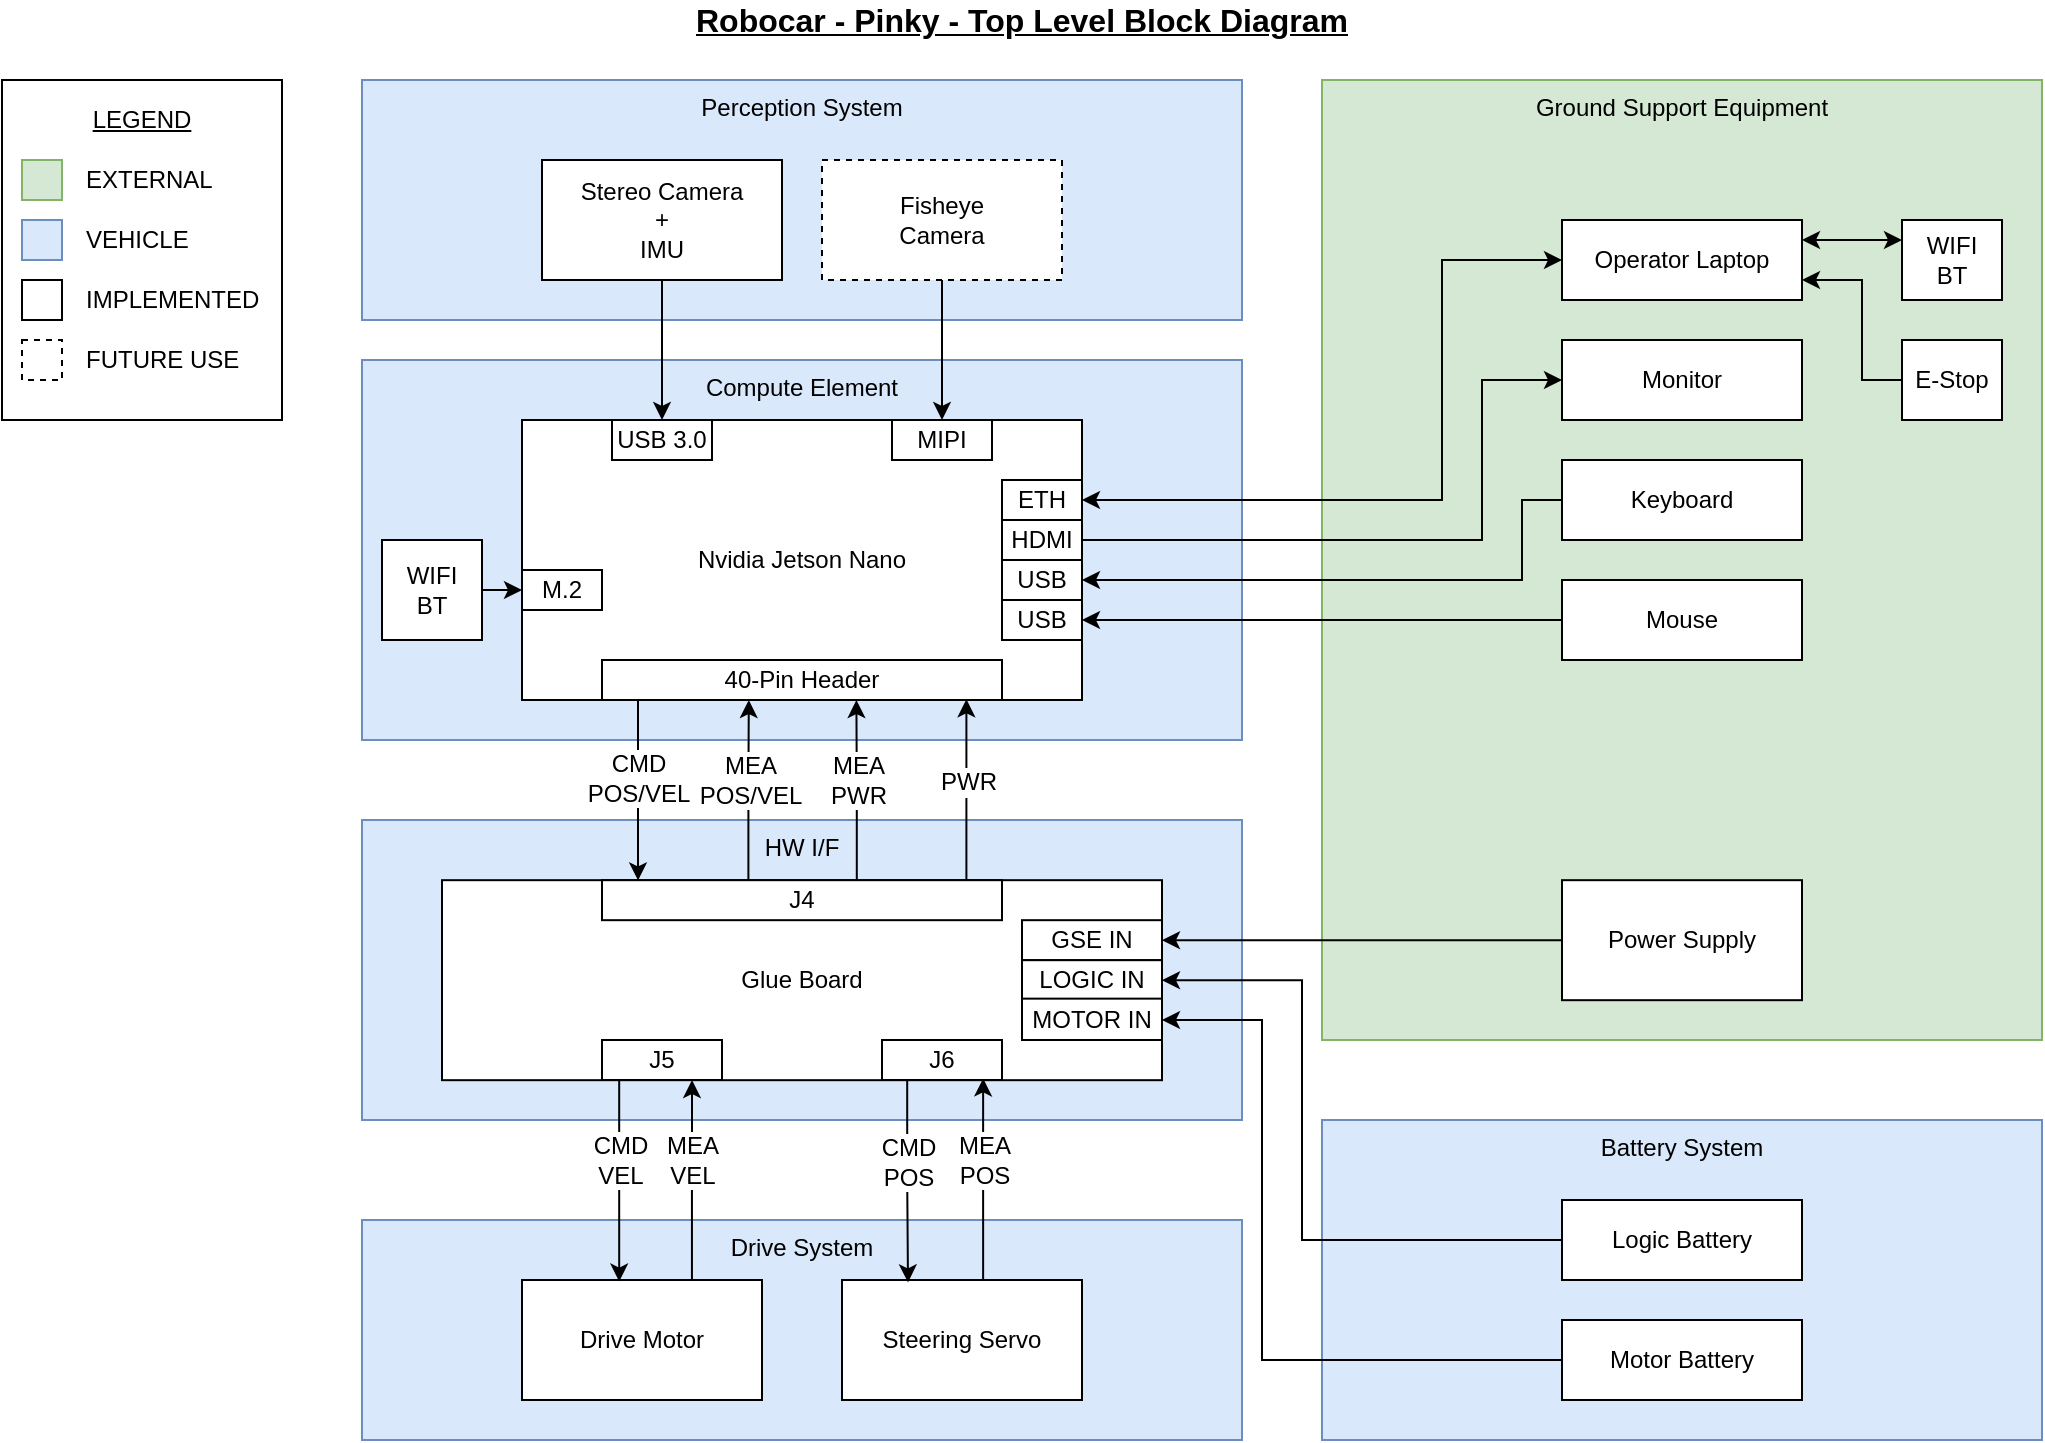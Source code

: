 <mxfile version="12.5.3" type="device"><diagram id="cub4l3dRgnappFqSqvj4" name="1 - Top Level"><mxGraphModel dx="1301" dy="1059" grid="1" gridSize="10" guides="1" tooltips="1" connect="1" arrows="1" fold="1" page="1" pageScale="1" pageWidth="1700" pageHeight="1100" math="0" shadow="0"><root><mxCell id="0"/><mxCell id="1" parent="0"/><mxCell id="SpVLSacBy3mJhvnnZHXy-24" value="" style="rounded=0;whiteSpace=wrap;html=1;align=center;" parent="1" vertex="1"><mxGeometry x="180" y="120" width="140" height="170" as="geometry"/></mxCell><mxCell id="w4hsYRaryRHuDGo4afRQ-10" value="HW I/F" style="rounded=0;whiteSpace=wrap;html=1;fillColor=#dae8fc;strokeColor=#6c8ebf;verticalAlign=top;align=center;" parent="1" vertex="1"><mxGeometry x="360" y="490" width="440" height="150" as="geometry"/></mxCell><mxCell id="JcmoGKXpvcpSXVwlVo32-1" value="Perception System" style="rounded=0;whiteSpace=wrap;html=1;fillColor=#dae8fc;strokeColor=#6c8ebf;verticalAlign=top;align=center;" parent="1" vertex="1"><mxGeometry x="360" y="120" width="440" height="120" as="geometry"/></mxCell><mxCell id="JcmoGKXpvcpSXVwlVo32-3" value="Compute Element" style="rounded=0;whiteSpace=wrap;html=1;fillColor=#dae8fc;strokeColor=#6c8ebf;verticalAlign=top;align=center;" parent="1" vertex="1"><mxGeometry x="360" y="260" width="440" height="190" as="geometry"/></mxCell><mxCell id="JcmoGKXpvcpSXVwlVo32-4" value="Drive System" style="rounded=0;whiteSpace=wrap;html=1;fillColor=#dae8fc;strokeColor=#6c8ebf;verticalAlign=top;align=center;" parent="1" vertex="1"><mxGeometry x="360" y="690" width="440" height="110" as="geometry"/></mxCell><mxCell id="w4hsYRaryRHuDGo4afRQ-1" value="Ground Support Equipment" style="rounded=0;whiteSpace=wrap;html=1;fillColor=#d5e8d4;strokeColor=#82b366;verticalAlign=top;" parent="1" vertex="1"><mxGeometry x="840" y="120" width="360" height="480" as="geometry"/></mxCell><mxCell id="w4hsYRaryRHuDGo4afRQ-5" style="edgeStyle=orthogonalEdgeStyle;rounded=0;orthogonalLoop=1;jettySize=auto;html=1;exitX=0.5;exitY=1;exitDx=0;exitDy=0;entryX=0.25;entryY=0;entryDx=0;entryDy=0;" parent="1" source="w4hsYRaryRHuDGo4afRQ-2" target="w4hsYRaryRHuDGo4afRQ-4" edge="1"><mxGeometry relative="1" as="geometry"/></mxCell><mxCell id="w4hsYRaryRHuDGo4afRQ-2" value="Stereo Camera&lt;br&gt;+&lt;br&gt;IMU" style="rounded=0;whiteSpace=wrap;html=1;" parent="1" vertex="1"><mxGeometry x="450" y="160" width="120" height="60" as="geometry"/></mxCell><mxCell id="w4hsYRaryRHuDGo4afRQ-6" style="edgeStyle=orthogonalEdgeStyle;rounded=0;orthogonalLoop=1;jettySize=auto;html=1;exitX=0.5;exitY=1;exitDx=0;exitDy=0;entryX=0.75;entryY=0;entryDx=0;entryDy=0;" parent="1" source="w4hsYRaryRHuDGo4afRQ-3" target="w4hsYRaryRHuDGo4afRQ-4" edge="1"><mxGeometry relative="1" as="geometry"/></mxCell><mxCell id="w4hsYRaryRHuDGo4afRQ-3" value="Fisheye&lt;br&gt;Camera" style="rounded=0;whiteSpace=wrap;html=1;align=center;dashed=1;" parent="1" vertex="1"><mxGeometry x="590" y="160" width="120" height="60" as="geometry"/></mxCell><mxCell id="w4hsYRaryRHuDGo4afRQ-17" style="edgeStyle=orthogonalEdgeStyle;rounded=0;orthogonalLoop=1;jettySize=auto;html=1;exitX=0.09;exitY=0.99;exitDx=0;exitDy=0;entryX=0.09;entryY=0.005;entryDx=0;entryDy=0;exitPerimeter=0;entryPerimeter=0;" parent="1" source="w4hsYRaryRHuDGo4afRQ-43" target="SpVLSacBy3mJhvnnZHXy-7" edge="1"><mxGeometry relative="1" as="geometry"/></mxCell><mxCell id="w4hsYRaryRHuDGo4afRQ-29" value="CMD&lt;br&gt;POS/VEL" style="text;html=1;align=center;verticalAlign=middle;resizable=0;points=[];;labelBackgroundColor=#ffffff;" parent="w4hsYRaryRHuDGo4afRQ-17" vertex="1" connectable="0"><mxGeometry x="-0.233" y="-2" relative="1" as="geometry"><mxPoint x="2" y="4.79" as="offset"/></mxGeometry></mxCell><mxCell id="w4hsYRaryRHuDGo4afRQ-4" value="Nvidia Jetson Nano" style="rounded=0;whiteSpace=wrap;html=1;fillColor=#ffffff;" parent="1" vertex="1"><mxGeometry x="440" y="290" width="280" height="140" as="geometry"/></mxCell><mxCell id="w4hsYRaryRHuDGo4afRQ-18" style="edgeStyle=orthogonalEdgeStyle;rounded=0;orthogonalLoop=1;jettySize=auto;html=1;exitX=0.366;exitY=-0.02;exitDx=0;exitDy=0;exitPerimeter=0;entryX=0.367;entryY=1;entryDx=0;entryDy=0;entryPerimeter=0;" parent="1" source="SpVLSacBy3mJhvnnZHXy-7" target="w4hsYRaryRHuDGo4afRQ-43" edge="1"><mxGeometry relative="1" as="geometry"><mxPoint x="550" y="430" as="targetPoint"/></mxGeometry></mxCell><mxCell id="w4hsYRaryRHuDGo4afRQ-30" value="MEA&lt;br&gt;POS/VEL" style="text;html=1;align=center;verticalAlign=middle;resizable=0;points=[];;labelBackgroundColor=#ffffff;" parent="w4hsYRaryRHuDGo4afRQ-18" vertex="1" connectable="0"><mxGeometry x="0.367" y="-1" relative="1" as="geometry"><mxPoint x="-1" y="11.69" as="offset"/></mxGeometry></mxCell><mxCell id="w4hsYRaryRHuDGo4afRQ-12" value="Glue Board" style="rounded=0;whiteSpace=wrap;html=1;align=center;" parent="1" vertex="1"><mxGeometry x="400" y="520.09" width="360" height="100" as="geometry"/></mxCell><mxCell id="w4hsYRaryRHuDGo4afRQ-13" value="Drive Motor" style="rounded=0;whiteSpace=wrap;html=1;align=center;" parent="1" vertex="1"><mxGeometry x="440" y="720" width="120" height="60" as="geometry"/></mxCell><mxCell id="w4hsYRaryRHuDGo4afRQ-14" value="Steering Servo" style="rounded=0;whiteSpace=wrap;html=1;align=center;" parent="1" vertex="1"><mxGeometry x="600" y="720" width="120" height="60" as="geometry"/></mxCell><mxCell id="w4hsYRaryRHuDGo4afRQ-20" style="edgeStyle=orthogonalEdgeStyle;rounded=0;orthogonalLoop=1;jettySize=auto;html=1;entryX=0.275;entryY=0.02;entryDx=0;entryDy=0;startArrow=none;startFill=0;entryPerimeter=0;exitX=0.21;exitY=1;exitDx=0;exitDy=0;exitPerimeter=0;" parent="1" source="SpVLSacBy3mJhvnnZHXy-9" target="w4hsYRaryRHuDGo4afRQ-14" edge="1"><mxGeometry relative="1" as="geometry"><mxPoint x="639.587" y="579.257" as="sourcePoint"/><mxPoint x="639.587" y="680.09" as="targetPoint"/></mxGeometry></mxCell><mxCell id="w4hsYRaryRHuDGo4afRQ-23" value="CMD&lt;br&gt;POS" style="text;html=1;align=center;verticalAlign=middle;resizable=0;points=[];;labelBackgroundColor=#ffffff;" parent="w4hsYRaryRHuDGo4afRQ-20" vertex="1" connectable="0"><mxGeometry x="-0.223" y="-3" relative="1" as="geometry"><mxPoint x="3" y="1.5" as="offset"/></mxGeometry></mxCell><mxCell id="w4hsYRaryRHuDGo4afRQ-21" style="edgeStyle=orthogonalEdgeStyle;rounded=0;orthogonalLoop=1;jettySize=auto;html=1;exitX=0.843;exitY=0.96;exitDx=0;exitDy=0;entryX=0.588;entryY=0;entryDx=0;entryDy=0;startArrow=classic;startFill=1;endArrow=none;endFill=0;entryPerimeter=0;exitPerimeter=0;" parent="1" source="SpVLSacBy3mJhvnnZHXy-9" target="w4hsYRaryRHuDGo4afRQ-14" edge="1"><mxGeometry relative="1" as="geometry"><mxPoint x="679.587" y="580.923" as="sourcePoint"/><mxPoint x="679.587" y="679.257" as="targetPoint"/></mxGeometry></mxCell><mxCell id="w4hsYRaryRHuDGo4afRQ-24" value="MEA&lt;br&gt;POS" style="text;html=1;align=center;verticalAlign=middle;resizable=0;points=[];;labelBackgroundColor=#ffffff;" parent="w4hsYRaryRHuDGo4afRQ-21" vertex="1" connectable="0"><mxGeometry x="-0.254" y="2" relative="1" as="geometry"><mxPoint x="-2" y="3.2" as="offset"/></mxGeometry></mxCell><mxCell id="w4hsYRaryRHuDGo4afRQ-25" style="edgeStyle=orthogonalEdgeStyle;rounded=0;orthogonalLoop=1;jettySize=auto;html=1;entryX=0.405;entryY=0.013;entryDx=0;entryDy=0;startArrow=none;startFill=0;entryPerimeter=0;exitX=0.143;exitY=0.96;exitDx=0;exitDy=0;exitPerimeter=0;" parent="1" source="SpVLSacBy3mJhvnnZHXy-8" target="w4hsYRaryRHuDGo4afRQ-13" edge="1"><mxGeometry relative="1" as="geometry"><mxPoint x="479.587" y="579.257" as="sourcePoint"/><mxPoint x="479.587" y="680.09" as="targetPoint"/></mxGeometry></mxCell><mxCell id="w4hsYRaryRHuDGo4afRQ-26" value="CMD&lt;br&gt;VEL" style="text;html=1;align=center;verticalAlign=middle;resizable=0;points=[];;labelBackgroundColor=#ffffff;" parent="w4hsYRaryRHuDGo4afRQ-25" vertex="1" connectable="0"><mxGeometry x="-0.223" y="-3" relative="1" as="geometry"><mxPoint x="3" y="1.2" as="offset"/></mxGeometry></mxCell><mxCell id="w4hsYRaryRHuDGo4afRQ-27" style="edgeStyle=orthogonalEdgeStyle;rounded=0;orthogonalLoop=1;jettySize=auto;html=1;entryX=0.708;entryY=-0.007;entryDx=0;entryDy=0;startArrow=classic;startFill=1;endArrow=none;endFill=0;exitX=0.75;exitY=1;exitDx=0;exitDy=0;entryPerimeter=0;" parent="1" source="SpVLSacBy3mJhvnnZHXy-8" target="w4hsYRaryRHuDGo4afRQ-13" edge="1"><mxGeometry relative="1" as="geometry"><mxPoint x="520" y="619.09" as="sourcePoint"/><mxPoint x="519.587" y="679.257" as="targetPoint"/></mxGeometry></mxCell><mxCell id="w4hsYRaryRHuDGo4afRQ-28" value="MEA&lt;br&gt;VEL" style="text;html=1;align=center;verticalAlign=middle;resizable=0;points=[];;labelBackgroundColor=#ffffff;" parent="w4hsYRaryRHuDGo4afRQ-27" vertex="1" connectable="0"><mxGeometry x="-0.254" y="2" relative="1" as="geometry"><mxPoint x="-2" y="3.2" as="offset"/></mxGeometry></mxCell><mxCell id="w4hsYRaryRHuDGo4afRQ-31" style="edgeStyle=orthogonalEdgeStyle;rounded=0;orthogonalLoop=1;jettySize=auto;html=1;exitX=0.911;exitY=0.036;exitDx=0;exitDy=0;entryX=0.911;entryY=0.983;entryDx=0;entryDy=0;entryPerimeter=0;exitPerimeter=0;" parent="1" source="SpVLSacBy3mJhvnnZHXy-7" target="w4hsYRaryRHuDGo4afRQ-43" edge="1"><mxGeometry relative="1" as="geometry"><mxPoint x="659.667" y="489.667" as="sourcePoint"/><mxPoint x="659.667" y="389.667" as="targetPoint"/></mxGeometry></mxCell><mxCell id="w4hsYRaryRHuDGo4afRQ-32" value="PWR" style="text;html=1;align=center;verticalAlign=middle;resizable=0;points=[];;labelBackgroundColor=#ffffff;" parent="w4hsYRaryRHuDGo4afRQ-31" vertex="1" connectable="0"><mxGeometry x="0.367" y="-1" relative="1" as="geometry"><mxPoint x="-0.67" y="12.38" as="offset"/></mxGeometry></mxCell><mxCell id="w4hsYRaryRHuDGo4afRQ-35" value="USB 3.0" style="rounded=0;whiteSpace=wrap;html=1;" parent="1" vertex="1"><mxGeometry x="485" y="290" width="50" height="20" as="geometry"/></mxCell><mxCell id="w4hsYRaryRHuDGo4afRQ-38" value="MIPI" style="rounded=0;whiteSpace=wrap;html=1;" parent="1" vertex="1"><mxGeometry x="625" y="290" width="50" height="20" as="geometry"/></mxCell><mxCell id="w4hsYRaryRHuDGo4afRQ-40" style="edgeStyle=orthogonalEdgeStyle;rounded=0;orthogonalLoop=1;jettySize=auto;html=1;entryX=0.636;entryY=1;entryDx=0;entryDy=0;entryPerimeter=0;exitX=0.637;exitY=-0.024;exitDx=0;exitDy=0;exitPerimeter=0;" parent="1" source="SpVLSacBy3mJhvnnZHXy-7" target="w4hsYRaryRHuDGo4afRQ-43" edge="1"><mxGeometry relative="1" as="geometry"><mxPoint x="610" y="480" as="sourcePoint"/><mxPoint x="659.8" y="428.8" as="targetPoint"/></mxGeometry></mxCell><mxCell id="w4hsYRaryRHuDGo4afRQ-41" value="MEA&lt;br&gt;PWR" style="text;html=1;align=center;verticalAlign=middle;resizable=0;points=[];;labelBackgroundColor=#ffffff;" parent="w4hsYRaryRHuDGo4afRQ-40" vertex="1" connectable="0"><mxGeometry x="0.367" y="-1" relative="1" as="geometry"><mxPoint x="-0.67" y="11.69" as="offset"/></mxGeometry></mxCell><mxCell id="w4hsYRaryRHuDGo4afRQ-43" value="40-Pin Header" style="rounded=0;whiteSpace=wrap;html=1;" parent="1" vertex="1"><mxGeometry x="480" y="410" width="200" height="20" as="geometry"/></mxCell><mxCell id="w4hsYRaryRHuDGo4afRQ-48" value="Monitor" style="rounded=0;whiteSpace=wrap;html=1;align=center;" parent="1" vertex="1"><mxGeometry x="960" y="250" width="120" height="40" as="geometry"/></mxCell><mxCell id="w4hsYRaryRHuDGo4afRQ-49" value="Keyboard" style="rounded=0;whiteSpace=wrap;html=1;align=center;" parent="1" vertex="1"><mxGeometry x="960" y="310" width="120" height="40" as="geometry"/></mxCell><mxCell id="w4hsYRaryRHuDGo4afRQ-50" value="Mouse" style="rounded=0;whiteSpace=wrap;html=1;align=center;" parent="1" vertex="1"><mxGeometry x="960" y="370" width="120" height="40" as="geometry"/></mxCell><mxCell id="w4hsYRaryRHuDGo4afRQ-54" style="edgeStyle=orthogonalEdgeStyle;rounded=0;orthogonalLoop=1;jettySize=auto;html=1;exitX=1;exitY=0.5;exitDx=0;exitDy=0;entryX=0;entryY=0.5;entryDx=0;entryDy=0;startArrow=none;startFill=0;endArrow=classic;endFill=1;" parent="1" source="w4hsYRaryRHuDGo4afRQ-51" target="w4hsYRaryRHuDGo4afRQ-48" edge="1"><mxGeometry relative="1" as="geometry"><Array as="points"><mxPoint x="920" y="350"/><mxPoint x="920" y="270"/></Array></mxGeometry></mxCell><mxCell id="w4hsYRaryRHuDGo4afRQ-51" value="HDMI" style="rounded=0;whiteSpace=wrap;html=1;" parent="1" vertex="1"><mxGeometry x="680" y="340" width="40" height="20" as="geometry"/></mxCell><mxCell id="w4hsYRaryRHuDGo4afRQ-52" value="USB" style="rounded=0;whiteSpace=wrap;html=1;" parent="1" vertex="1"><mxGeometry x="680" y="360" width="40" height="20" as="geometry"/></mxCell><mxCell id="w4hsYRaryRHuDGo4afRQ-53" value="USB" style="rounded=0;whiteSpace=wrap;html=1;" parent="1" vertex="1"><mxGeometry x="680" y="380" width="40" height="20" as="geometry"/></mxCell><mxCell id="w4hsYRaryRHuDGo4afRQ-55" style="edgeStyle=orthogonalEdgeStyle;rounded=0;orthogonalLoop=1;jettySize=auto;html=1;exitX=1;exitY=0.5;exitDx=0;exitDy=0;entryX=0;entryY=0.5;entryDx=0;entryDy=0;startArrow=classic;startFill=1;endArrow=none;endFill=0;" parent="1" source="w4hsYRaryRHuDGo4afRQ-52" target="w4hsYRaryRHuDGo4afRQ-49" edge="1"><mxGeometry relative="1" as="geometry"><mxPoint x="729.828" y="364.862" as="sourcePoint"/><mxPoint x="889.828" y="480.034" as="targetPoint"/><Array as="points"><mxPoint x="940" y="370"/><mxPoint x="940" y="330"/></Array></mxGeometry></mxCell><mxCell id="w4hsYRaryRHuDGo4afRQ-56" style="edgeStyle=orthogonalEdgeStyle;rounded=0;orthogonalLoop=1;jettySize=auto;html=1;exitX=1;exitY=0.5;exitDx=0;exitDy=0;startArrow=classic;startFill=1;endArrow=none;endFill=0;entryX=0;entryY=0.5;entryDx=0;entryDy=0;" parent="1" source="w4hsYRaryRHuDGo4afRQ-53" target="w4hsYRaryRHuDGo4afRQ-50" edge="1"><mxGeometry relative="1" as="geometry"><mxPoint x="739.828" y="374.862" as="sourcePoint"/><mxPoint x="930" y="395" as="targetPoint"/><Array as="points"/></mxGeometry></mxCell><mxCell id="U71kryeQCE5qs3p10lXZ-1" style="edgeStyle=orthogonalEdgeStyle;rounded=0;orthogonalLoop=1;jettySize=auto;html=1;exitX=0;exitY=0.5;exitDx=0;exitDy=0;" edge="1" parent="1" source="w4hsYRaryRHuDGo4afRQ-57" target="SpVLSacBy3mJhvnnZHXy-10"><mxGeometry relative="1" as="geometry"/></mxCell><mxCell id="w4hsYRaryRHuDGo4afRQ-57" value="Power Supply" style="rounded=0;whiteSpace=wrap;html=1;align=center;" parent="1" vertex="1"><mxGeometry x="960" y="520.09" width="120" height="60" as="geometry"/></mxCell><mxCell id="w4hsYRaryRHuDGo4afRQ-60" value="Battery System" style="rounded=0;whiteSpace=wrap;html=1;fillColor=#dae8fc;strokeColor=#6c8ebf;verticalAlign=top;align=center;" parent="1" vertex="1"><mxGeometry x="840" y="640" width="360" height="160" as="geometry"/></mxCell><mxCell id="w4hsYRaryRHuDGo4afRQ-61" value="Logic Battery" style="rounded=0;whiteSpace=wrap;html=1;align=center;" parent="1" vertex="1"><mxGeometry x="960" y="680" width="120" height="40" as="geometry"/></mxCell><mxCell id="w4hsYRaryRHuDGo4afRQ-63" style="edgeStyle=orthogonalEdgeStyle;rounded=0;orthogonalLoop=1;jettySize=auto;html=1;exitX=1;exitY=0.5;exitDx=0;exitDy=0;entryX=0;entryY=0.5;entryDx=0;entryDy=0;startArrow=classic;startFill=1;endArrow=none;endFill=0;" parent="1" source="w4hsYRaryRHuDGo4afRQ-12" target="w4hsYRaryRHuDGo4afRQ-61" edge="1"><mxGeometry relative="1" as="geometry"><mxPoint x="719.667" y="585" as="sourcePoint"/><mxPoint x="940.172" y="559.345" as="targetPoint"/><Array as="points"><mxPoint x="830" y="570"/><mxPoint x="830" y="700"/></Array></mxGeometry></mxCell><mxCell id="w4hsYRaryRHuDGo4afRQ-66" value="Robocar - Pinky - Top Level Block Diagram" style="text;html=1;strokeColor=none;fillColor=none;align=center;verticalAlign=middle;whiteSpace=wrap;rounded=0;fontStyle=5;fontSize=16;" parent="1" vertex="1"><mxGeometry x="180" y="80" width="1020" height="20" as="geometry"/></mxCell><mxCell id="w4hsYRaryRHuDGo4afRQ-67" value="M.2" style="rounded=0;whiteSpace=wrap;html=1;" parent="1" vertex="1"><mxGeometry x="440" y="365" width="40" height="20" as="geometry"/></mxCell><mxCell id="w4hsYRaryRHuDGo4afRQ-68" value="WIFI&lt;br&gt;BT" style="rounded=0;whiteSpace=wrap;html=1;" parent="1" vertex="1"><mxGeometry x="370" y="350" width="50" height="50" as="geometry"/></mxCell><mxCell id="w4hsYRaryRHuDGo4afRQ-69" value="" style="endArrow=classic;html=1;fontSize=16;entryX=0;entryY=0.5;entryDx=0;entryDy=0;exitX=1;exitY=0.5;exitDx=0;exitDy=0;" parent="1" source="w4hsYRaryRHuDGo4afRQ-68" target="w4hsYRaryRHuDGo4afRQ-67" edge="1"><mxGeometry width="50" height="50" relative="1" as="geometry"><mxPoint x="360" y="870" as="sourcePoint"/><mxPoint x="410" y="820" as="targetPoint"/></mxGeometry></mxCell><mxCell id="w4hsYRaryRHuDGo4afRQ-70" value="ETH" style="rounded=0;whiteSpace=wrap;html=1;" parent="1" vertex="1"><mxGeometry x="680" y="320" width="40" height="20" as="geometry"/></mxCell><mxCell id="w4hsYRaryRHuDGo4afRQ-76" style="edgeStyle=orthogonalEdgeStyle;rounded=0;orthogonalLoop=1;jettySize=auto;html=1;exitX=1;exitY=0.25;exitDx=0;exitDy=0;startArrow=classic;startFill=1;endArrow=classic;endFill=1;fontSize=16;entryX=0;entryY=0.25;entryDx=0;entryDy=0;" parent="1" source="w4hsYRaryRHuDGo4afRQ-71" target="w4hsYRaryRHuDGo4afRQ-73" edge="1"><mxGeometry relative="1" as="geometry"/></mxCell><mxCell id="w4hsYRaryRHuDGo4afRQ-77" style="edgeStyle=orthogonalEdgeStyle;rounded=0;orthogonalLoop=1;jettySize=auto;html=1;exitX=1;exitY=0.75;exitDx=0;exitDy=0;entryX=0;entryY=0.5;entryDx=0;entryDy=0;startArrow=classic;startFill=1;endArrow=none;endFill=0;fontSize=16;" parent="1" source="w4hsYRaryRHuDGo4afRQ-71" target="w4hsYRaryRHuDGo4afRQ-75" edge="1"><mxGeometry relative="1" as="geometry"><Array as="points"><mxPoint x="1110" y="220"/><mxPoint x="1110" y="270"/></Array></mxGeometry></mxCell><mxCell id="w4hsYRaryRHuDGo4afRQ-71" value="Operator Laptop" style="rounded=0;whiteSpace=wrap;html=1;align=center;" parent="1" vertex="1"><mxGeometry x="960" y="190" width="120" height="40" as="geometry"/></mxCell><mxCell id="w4hsYRaryRHuDGo4afRQ-72" style="edgeStyle=orthogonalEdgeStyle;rounded=0;orthogonalLoop=1;jettySize=auto;html=1;exitX=1;exitY=0.5;exitDx=0;exitDy=0;entryX=0;entryY=0.5;entryDx=0;entryDy=0;startArrow=classic;startFill=1;endArrow=classic;endFill=1;" parent="1" source="w4hsYRaryRHuDGo4afRQ-70" target="w4hsYRaryRHuDGo4afRQ-71" edge="1"><mxGeometry relative="1" as="geometry"><mxPoint x="729.828" y="360.034" as="sourcePoint"/><mxPoint x="980.172" y="280.034" as="targetPoint"/><Array as="points"><mxPoint x="900" y="330"/><mxPoint x="900" y="210"/></Array></mxGeometry></mxCell><mxCell id="w4hsYRaryRHuDGo4afRQ-73" value="WIFI&lt;br&gt;BT" style="rounded=0;whiteSpace=wrap;html=1;" parent="1" vertex="1"><mxGeometry x="1130" y="190" width="50" height="40" as="geometry"/></mxCell><mxCell id="w4hsYRaryRHuDGo4afRQ-75" value="E-Stop" style="rounded=0;whiteSpace=wrap;html=1;align=center;" parent="1" vertex="1"><mxGeometry x="1130" y="250" width="50" height="40" as="geometry"/></mxCell><mxCell id="SpVLSacBy3mJhvnnZHXy-2" value="Motor Battery" style="rounded=0;whiteSpace=wrap;html=1;align=center;" parent="1" vertex="1"><mxGeometry x="960" y="740" width="120" height="40" as="geometry"/></mxCell><mxCell id="SpVLSacBy3mJhvnnZHXy-4" style="edgeStyle=orthogonalEdgeStyle;rounded=0;orthogonalLoop=1;jettySize=auto;html=1;exitX=1;exitY=0.699;exitDx=0;exitDy=0;entryX=0;entryY=0.5;entryDx=0;entryDy=0;startArrow=classic;startFill=1;endArrow=none;endFill=0;exitPerimeter=0;" parent="1" source="w4hsYRaryRHuDGo4afRQ-12" target="SpVLSacBy3mJhvnnZHXy-2" edge="1"><mxGeometry relative="1" as="geometry"><mxPoint x="729.667" y="580" as="sourcePoint"/><mxPoint x="979.667" y="700" as="targetPoint"/><Array as="points"><mxPoint x="810" y="590"/><mxPoint x="810" y="760"/></Array></mxGeometry></mxCell><mxCell id="SpVLSacBy3mJhvnnZHXy-7" value="J4" style="rounded=0;whiteSpace=wrap;html=1;" parent="1" vertex="1"><mxGeometry x="480" y="520.09" width="200" height="20" as="geometry"/></mxCell><mxCell id="SpVLSacBy3mJhvnnZHXy-8" value="J5" style="rounded=0;whiteSpace=wrap;html=1;" parent="1" vertex="1"><mxGeometry x="480" y="600" width="60" height="20" as="geometry"/></mxCell><mxCell id="SpVLSacBy3mJhvnnZHXy-9" value="J6" style="rounded=0;whiteSpace=wrap;html=1;" parent="1" vertex="1"><mxGeometry x="620" y="600" width="60" height="20" as="geometry"/></mxCell><mxCell id="SpVLSacBy3mJhvnnZHXy-10" value="GSE IN" style="rounded=0;whiteSpace=wrap;html=1;" parent="1" vertex="1"><mxGeometry x="690" y="540.09" width="70" height="20" as="geometry"/></mxCell><mxCell id="SpVLSacBy3mJhvnnZHXy-11" value="LOGIC IN" style="rounded=0;whiteSpace=wrap;html=1;" parent="1" vertex="1"><mxGeometry x="690" y="560.09" width="70" height="20" as="geometry"/></mxCell><mxCell id="SpVLSacBy3mJhvnnZHXy-12" value="MOTOR IN" style="rounded=0;whiteSpace=wrap;html=1;" parent="1" vertex="1"><mxGeometry x="690" y="579.32" width="70" height="20.68" as="geometry"/></mxCell><mxCell id="SpVLSacBy3mJhvnnZHXy-13" value="" style="rounded=0;whiteSpace=wrap;html=1;fillColor=#d5e8d4;strokeColor=#82b366;verticalAlign=top;" parent="1" vertex="1"><mxGeometry x="190" y="160" width="20" height="20" as="geometry"/></mxCell><mxCell id="SpVLSacBy3mJhvnnZHXy-14" value="EXTERNAL" style="text;html=1;strokeColor=none;fillColor=none;align=left;verticalAlign=middle;whiteSpace=wrap;rounded=0;dashed=1;" parent="1" vertex="1"><mxGeometry x="220" y="160" width="80" height="20" as="geometry"/></mxCell><mxCell id="SpVLSacBy3mJhvnnZHXy-15" value="" style="rounded=0;whiteSpace=wrap;html=1;fillColor=#dae8fc;strokeColor=#6c8ebf;verticalAlign=top;" parent="1" vertex="1"><mxGeometry x="190" y="190" width="20" height="20" as="geometry"/></mxCell><mxCell id="SpVLSacBy3mJhvnnZHXy-16" value="VEHICLE" style="text;html=1;strokeColor=none;fillColor=none;align=left;verticalAlign=middle;whiteSpace=wrap;rounded=0;dashed=1;" parent="1" vertex="1"><mxGeometry x="220" y="190" width="80" height="20" as="geometry"/></mxCell><mxCell id="SpVLSacBy3mJhvnnZHXy-19" value="LEGEND" style="text;html=1;strokeColor=none;fillColor=none;align=center;verticalAlign=middle;whiteSpace=wrap;rounded=0;dashed=1;fontStyle=4" parent="1" vertex="1"><mxGeometry x="180" y="130" width="140" height="20" as="geometry"/></mxCell><mxCell id="SpVLSacBy3mJhvnnZHXy-20" value="" style="rounded=0;whiteSpace=wrap;html=1;verticalAlign=top;" parent="1" vertex="1"><mxGeometry x="190" y="220" width="20" height="20" as="geometry"/></mxCell><mxCell id="SpVLSacBy3mJhvnnZHXy-21" value="IMPLEMENTED" style="text;html=1;strokeColor=none;fillColor=none;align=left;verticalAlign=middle;whiteSpace=wrap;rounded=0;dashed=1;" parent="1" vertex="1"><mxGeometry x="220" y="220" width="80" height="20" as="geometry"/></mxCell><mxCell id="SpVLSacBy3mJhvnnZHXy-22" value="" style="rounded=0;whiteSpace=wrap;html=1;verticalAlign=top;dashed=1;" parent="1" vertex="1"><mxGeometry x="190" y="250" width="20" height="20" as="geometry"/></mxCell><mxCell id="SpVLSacBy3mJhvnnZHXy-23" value="FUTURE USE" style="text;html=1;strokeColor=none;fillColor=none;align=left;verticalAlign=middle;whiteSpace=wrap;rounded=0;dashed=1;" parent="1" vertex="1"><mxGeometry x="220" y="250" width="90" height="20" as="geometry"/></mxCell></root></mxGraphModel></diagram></mxfile>
